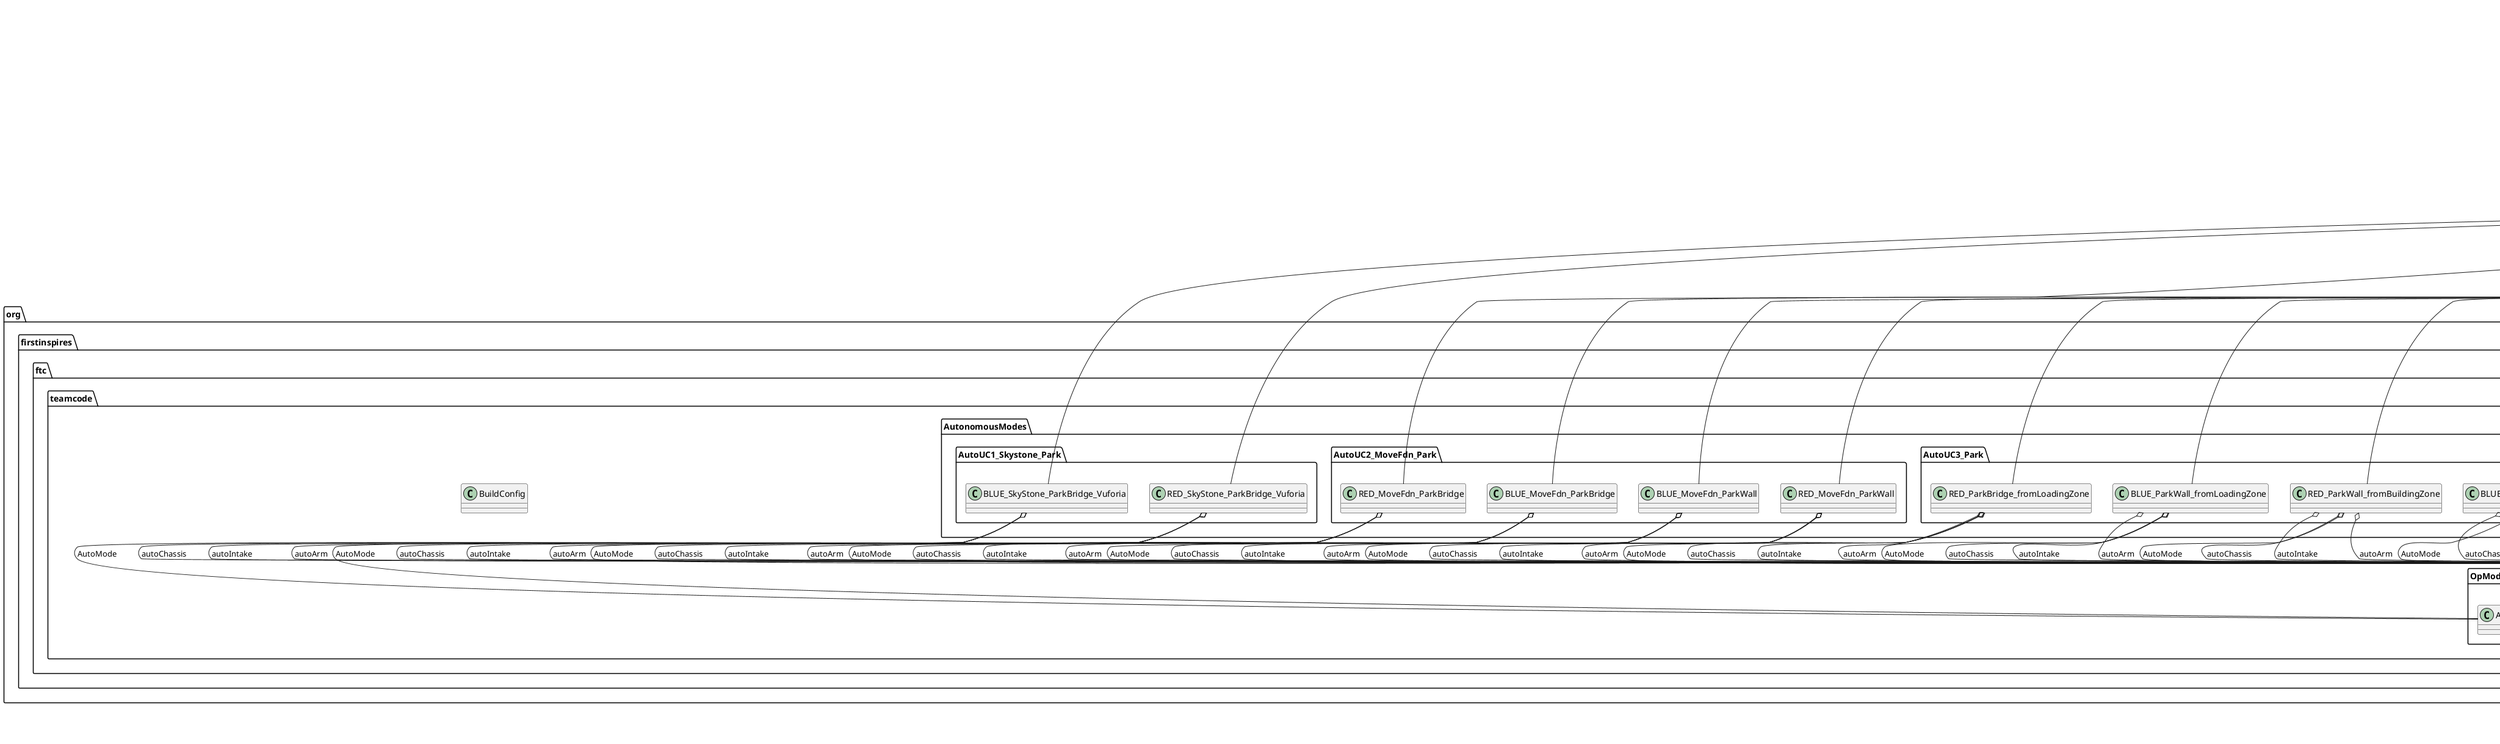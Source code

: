 @startuml

title __TEAMCODE's Class Diagram__\n

  namespace org.firstinspires.ftc.teamcode {
    namespace AutonomousModes.AutoUC1_Skystone_Park {
      class org.firstinspires.ftc.teamcode.AutonomousModes.AutoUC1_Skystone_Park.BLUE_SkyStone_ParkBridge_Vuforia {
      }
    }
  }
  

  namespace org.firstinspires.ftc.teamcode {
    namespace AutonomousModes.AutoUC1_Skystone_Park {
      class org.firstinspires.ftc.teamcode.AutonomousModes.AutoUC1_Skystone_Park.RED_SkyStone_ParkBridge_Vuforia {
      }
    }
  }
  

  namespace org.firstinspires.ftc.teamcode {
    namespace AutonomousModes.AutoUC2_MoveFdn_Park {
      class org.firstinspires.ftc.teamcode.AutonomousModes.AutoUC2_MoveFdn_Park.BLUE_MoveFdn_ParkBridge {
      }
    }
  }
  

  namespace org.firstinspires.ftc.teamcode {
    namespace AutonomousModes.AutoUC2_MoveFdn_Park {
      class org.firstinspires.ftc.teamcode.AutonomousModes.AutoUC2_MoveFdn_Park.BLUE_MoveFdn_ParkWall {
      }
    }
  }
  

  namespace org.firstinspires.ftc.teamcode {
    namespace AutonomousModes.AutoUC2_MoveFdn_Park {
      class org.firstinspires.ftc.teamcode.AutonomousModes.AutoUC2_MoveFdn_Park.RED_MoveFdn_ParkBridge {
      }
    }
  }
  

  namespace org.firstinspires.ftc.teamcode {
    namespace AutonomousModes.AutoUC2_MoveFdn_Park {
      class org.firstinspires.ftc.teamcode.AutonomousModes.AutoUC2_MoveFdn_Park.RED_MoveFdn_ParkWall {
      }
    }
  }
  

  namespace org.firstinspires.ftc.teamcode {
    namespace AutonomousModes.AutoUC3_Park {
      class org.firstinspires.ftc.teamcode.AutonomousModes.AutoUC3_Park.BLUE_ParkBridge_fromBuildingZone {
      }
    }
  }
  

  namespace org.firstinspires.ftc.teamcode {
    namespace AutonomousModes.AutoUC3_Park {
      class org.firstinspires.ftc.teamcode.AutonomousModes.AutoUC3_Park.BLUE_ParkBridge_fromLoadingZone {
      }
    }
  }
  

  namespace org.firstinspires.ftc.teamcode {
    namespace AutonomousModes.AutoUC3_Park {
      class org.firstinspires.ftc.teamcode.AutonomousModes.AutoUC3_Park.BLUE_ParkWall_fromBuildingZone {
      }
    }
  }
  

  namespace org.firstinspires.ftc.teamcode {
    namespace AutonomousModes.AutoUC3_Park {
      class org.firstinspires.ftc.teamcode.AutonomousModes.AutoUC3_Park.BLUE_ParkWall_fromLoadingZone {
      }
    }
  }
  

  namespace org.firstinspires.ftc.teamcode {
    namespace AutonomousModes.AutoUC3_Park {
      class org.firstinspires.ftc.teamcode.AutonomousModes.AutoUC3_Park.RED_ParkBridge_fromBuildingZone {
      }
    }
  }
  

  namespace org.firstinspires.ftc.teamcode {
    namespace AutonomousModes.AutoUC3_Park {
      class org.firstinspires.ftc.teamcode.AutonomousModes.AutoUC3_Park.RED_ParkBridge_fromLoadingZone {
      }
    }
  }
  

  namespace org.firstinspires.ftc.teamcode {
    namespace AutonomousModes.AutoUC3_Park {
      class org.firstinspires.ftc.teamcode.AutonomousModes.AutoUC3_Park.RED_ParkWall_fromBuildingZone {
      }
    }
  }
  

  namespace org.firstinspires.ftc.teamcode {
    namespace AutonomousModes.AutoUC3_Park {
      class org.firstinspires.ftc.teamcode.AutonomousModes.AutoUC3_Park.RED_ParkWall_fromLoadingZone {
      }
    }
  }
  

  namespace org.firstinspires.ftc.teamcode {
    namespace AutonomousModes.AutoUC4_Skystone_MoveFdn_Park {
      class org.firstinspires.ftc.teamcode.AutonomousModes.AutoUC4_Skystone_MoveFdn_Park.BLUE_SkyStone_MoveFdn_ParkBridge_Vuforia {
      }
    }
  }
  

  namespace org.firstinspires.ftc.teamcode {
    namespace AutonomousModes.AutoUC4_Skystone_MoveFdn_Park {
      class org.firstinspires.ftc.teamcode.AutonomousModes.AutoUC4_Skystone_MoveFdn_Park.BLUE_SkyStone_MoveFdn_ParkWall_Vuforia {
      }
    }
  }
  

  namespace org.firstinspires.ftc.teamcode {
    namespace AutonomousModes.AutoUC4_Skystone_MoveFdn_Park {
      class org.firstinspires.ftc.teamcode.AutonomousModes.AutoUC4_Skystone_MoveFdn_Park.RED_SkyStone_MoveFdn_ParkBridge_Vuforia {
      }
    }
  }
  

  namespace org.firstinspires.ftc.teamcode {
    namespace AutonomousModes.AutoUC4_Skystone_MoveFdn_Park {
      class org.firstinspires.ftc.teamcode.AutonomousModes.AutoUC4_Skystone_MoveFdn_Park.RED_SkyStone_MoveFdn_ParkWall_Vuforia {
      }
    }
  }
  

  namespace org.firstinspires.ftc.teamcode {
    class org.firstinspires.ftc.teamcode.BuildConfig {
    }
  }
  

  namespace org.firstinspires.ftc.teamcode {
    namespace OpModes {
      class org.firstinspires.ftc.teamcode.OpModes.AutoUC1_Skystone_Park {
      }
    }
  }
  

  namespace org.firstinspires.ftc.teamcode {
    namespace OpModes {
      class org.firstinspires.ftc.teamcode.OpModes.AutoUC2_MoveFdn_Park {
      }
    }
  }
  

  namespace org.firstinspires.ftc.teamcode {
    namespace OpModes {
      class org.firstinspires.ftc.teamcode.OpModes.AutoUC3_Park {
      }
    }
  }
  

  namespace org.firstinspires.ftc.teamcode {
    namespace OpModes {
      class org.firstinspires.ftc.teamcode.OpModes.AutoUC4_Skystone_MoveFdn_Park {
      }
    }
  }
  

  namespace org.firstinspires.ftc.teamcode {
    namespace OpModes {
      class org.firstinspires.ftc.teamcode.OpModes.HazmatTeleOpMode {
      }
    }
  }
  

  namespace org.firstinspires.ftc.teamcode {
    namespace SubSystems {
      class org.firstinspires.ftc.teamcode.SubSystems.Arm {
      }
    }
  }
  

  namespace org.firstinspires.ftc.teamcode {
    namespace SubSystems {
      class org.firstinspires.ftc.teamcode.SubSystems.Chassis {
      }
    }
  }
  

  namespace org.firstinspires.ftc.teamcode {
    namespace SubSystems {
      class org.firstinspires.ftc.teamcode.SubSystems.HzGamepad1 {
      }
    }
  }
  

  namespace org.firstinspires.ftc.teamcode {
    namespace SubSystems {
      class org.firstinspires.ftc.teamcode.SubSystems.Intake {
      }
    }
  }
  

  namespace org.firstinspires.ftc.teamcode {
    namespace UnitTesting {
      class org.firstinspires.ftc.teamcode.UnitTesting.AutoTestRunDistance {
      }
    }
  }
  

  namespace org.firstinspires.ftc.teamcode {
    namespace UnitTesting {
      class org.firstinspires.ftc.teamcode.UnitTesting.AutoTestTurnAngle {
      }
    }
  }
  

  namespace org.firstinspires.ftc.teamcode {
    namespace UnitTesting {
      class org.firstinspires.ftc.teamcode.UnitTesting.AutonomousTester {
      }
    }
  }
  

  namespace org.firstinspires.ftc.teamcode {
    namespace UnitTesting {
      class org.firstinspires.ftc.teamcode.UnitTesting.ConceptTensorFlowObjectDetection {
      }
    }
  }
  

  namespace org.firstinspires.ftc.teamcode {
    namespace UnitTesting {
      class org.firstinspires.ftc.teamcode.UnitTesting.ConceptVuforiaSkyStoneNavigation {
      }
    }
  }
  

  namespace org.firstinspires.ftc.teamcode {
    namespace UnitTesting {
      class org.firstinspires.ftc.teamcode.UnitTesting.NewArmConfiguration {
      }
    }
  }
  

  namespace org.firstinspires.ftc.teamcode {
    namespace UnitTesting {
      class org.firstinspires.ftc.teamcode.UnitTesting.NewGripTest {
      }
    }
  }
  

  namespace org.firstinspires.ftc.teamcode {
    namespace UnitTesting {
      class org.firstinspires.ftc.teamcode.UnitTesting.SensorCaliberation {
      }
    }
  }
  

  org.firstinspires.ftc.teamcode.AutonomousModes.AutoUC1_Skystone_Park.BLUE_SkyStone_ParkBridge_Vuforia -up-|> com.qualcomm.robotcore.eventloop.opmode.LinearOpMode
  org.firstinspires.ftc.teamcode.AutonomousModes.AutoUC1_Skystone_Park.BLUE_SkyStone_ParkBridge_Vuforia o-- org.firstinspires.ftc.teamcode.OpModes.AutoUC1_Skystone_Park : AutoMode
  org.firstinspires.ftc.teamcode.AutonomousModes.AutoUC1_Skystone_Park.BLUE_SkyStone_ParkBridge_Vuforia o-- org.firstinspires.ftc.teamcode.SubSystems.Arm : autoArm
  org.firstinspires.ftc.teamcode.AutonomousModes.AutoUC1_Skystone_Park.BLUE_SkyStone_ParkBridge_Vuforia o-- org.firstinspires.ftc.teamcode.SubSystems.Chassis : autoChassis
  org.firstinspires.ftc.teamcode.AutonomousModes.AutoUC1_Skystone_Park.BLUE_SkyStone_ParkBridge_Vuforia o-- org.firstinspires.ftc.teamcode.SubSystems.Intake : autoIntake
  org.firstinspires.ftc.teamcode.AutonomousModes.AutoUC1_Skystone_Park.RED_SkyStone_ParkBridge_Vuforia -up-|> com.qualcomm.robotcore.eventloop.opmode.LinearOpMode
  org.firstinspires.ftc.teamcode.AutonomousModes.AutoUC1_Skystone_Park.RED_SkyStone_ParkBridge_Vuforia o-- org.firstinspires.ftc.teamcode.OpModes.AutoUC1_Skystone_Park : AutoMode
  org.firstinspires.ftc.teamcode.AutonomousModes.AutoUC1_Skystone_Park.RED_SkyStone_ParkBridge_Vuforia o-- org.firstinspires.ftc.teamcode.SubSystems.Arm : autoArm
  org.firstinspires.ftc.teamcode.AutonomousModes.AutoUC1_Skystone_Park.RED_SkyStone_ParkBridge_Vuforia o-- org.firstinspires.ftc.teamcode.SubSystems.Chassis : autoChassis
  org.firstinspires.ftc.teamcode.AutonomousModes.AutoUC1_Skystone_Park.RED_SkyStone_ParkBridge_Vuforia o-- org.firstinspires.ftc.teamcode.SubSystems.Intake : autoIntake
  org.firstinspires.ftc.teamcode.AutonomousModes.AutoUC2_MoveFdn_Park.BLUE_MoveFdn_ParkBridge -up-|> com.qualcomm.robotcore.eventloop.opmode.LinearOpMode
  org.firstinspires.ftc.teamcode.AutonomousModes.AutoUC2_MoveFdn_Park.BLUE_MoveFdn_ParkBridge o-- org.firstinspires.ftc.teamcode.OpModes.AutoUC2_MoveFdn_Park : AutoMode
  org.firstinspires.ftc.teamcode.AutonomousModes.AutoUC2_MoveFdn_Park.BLUE_MoveFdn_ParkBridge o-- org.firstinspires.ftc.teamcode.SubSystems.Arm : autoArm
  org.firstinspires.ftc.teamcode.AutonomousModes.AutoUC2_MoveFdn_Park.BLUE_MoveFdn_ParkBridge o-- org.firstinspires.ftc.teamcode.SubSystems.Chassis : autoChassis
  org.firstinspires.ftc.teamcode.AutonomousModes.AutoUC2_MoveFdn_Park.BLUE_MoveFdn_ParkBridge o-- org.firstinspires.ftc.teamcode.SubSystems.Intake : autoIntake
  org.firstinspires.ftc.teamcode.AutonomousModes.AutoUC2_MoveFdn_Park.BLUE_MoveFdn_ParkWall -up-|> com.qualcomm.robotcore.eventloop.opmode.LinearOpMode
  org.firstinspires.ftc.teamcode.AutonomousModes.AutoUC2_MoveFdn_Park.BLUE_MoveFdn_ParkWall o-- org.firstinspires.ftc.teamcode.OpModes.AutoUC2_MoveFdn_Park : AutoMode
  org.firstinspires.ftc.teamcode.AutonomousModes.AutoUC2_MoveFdn_Park.BLUE_MoveFdn_ParkWall o-- org.firstinspires.ftc.teamcode.SubSystems.Arm : autoArm
  org.firstinspires.ftc.teamcode.AutonomousModes.AutoUC2_MoveFdn_Park.BLUE_MoveFdn_ParkWall o-- org.firstinspires.ftc.teamcode.SubSystems.Chassis : autoChassis
  org.firstinspires.ftc.teamcode.AutonomousModes.AutoUC2_MoveFdn_Park.BLUE_MoveFdn_ParkWall o-- org.firstinspires.ftc.teamcode.SubSystems.Intake : autoIntake
  org.firstinspires.ftc.teamcode.AutonomousModes.AutoUC2_MoveFdn_Park.RED_MoveFdn_ParkBridge -up-|> com.qualcomm.robotcore.eventloop.opmode.LinearOpMode
  org.firstinspires.ftc.teamcode.AutonomousModes.AutoUC2_MoveFdn_Park.RED_MoveFdn_ParkBridge o-- org.firstinspires.ftc.teamcode.OpModes.AutoUC2_MoveFdn_Park : AutoMode
  org.firstinspires.ftc.teamcode.AutonomousModes.AutoUC2_MoveFdn_Park.RED_MoveFdn_ParkBridge o-- org.firstinspires.ftc.teamcode.SubSystems.Arm : autoArm
  org.firstinspires.ftc.teamcode.AutonomousModes.AutoUC2_MoveFdn_Park.RED_MoveFdn_ParkBridge o-- org.firstinspires.ftc.teamcode.SubSystems.Chassis : autoChassis
  org.firstinspires.ftc.teamcode.AutonomousModes.AutoUC2_MoveFdn_Park.RED_MoveFdn_ParkBridge o-- org.firstinspires.ftc.teamcode.SubSystems.Intake : autoIntake
  org.firstinspires.ftc.teamcode.AutonomousModes.AutoUC2_MoveFdn_Park.RED_MoveFdn_ParkWall -up-|> com.qualcomm.robotcore.eventloop.opmode.LinearOpMode
  org.firstinspires.ftc.teamcode.AutonomousModes.AutoUC2_MoveFdn_Park.RED_MoveFdn_ParkWall o-- org.firstinspires.ftc.teamcode.OpModes.AutoUC2_MoveFdn_Park : AutoMode
  org.firstinspires.ftc.teamcode.AutonomousModes.AutoUC2_MoveFdn_Park.RED_MoveFdn_ParkWall o-- org.firstinspires.ftc.teamcode.SubSystems.Arm : autoArm
  org.firstinspires.ftc.teamcode.AutonomousModes.AutoUC2_MoveFdn_Park.RED_MoveFdn_ParkWall o-- org.firstinspires.ftc.teamcode.SubSystems.Chassis : autoChassis
  org.firstinspires.ftc.teamcode.AutonomousModes.AutoUC2_MoveFdn_Park.RED_MoveFdn_ParkWall o-- org.firstinspires.ftc.teamcode.SubSystems.Intake : autoIntake
  org.firstinspires.ftc.teamcode.AutonomousModes.AutoUC3_Park.BLUE_ParkBridge_fromBuildingZone -up-|> com.qualcomm.robotcore.eventloop.opmode.LinearOpMode
  org.firstinspires.ftc.teamcode.AutonomousModes.AutoUC3_Park.BLUE_ParkBridge_fromBuildingZone o-- org.firstinspires.ftc.teamcode.OpModes.AutoUC3_Park : AutoMode
  org.firstinspires.ftc.teamcode.AutonomousModes.AutoUC3_Park.BLUE_ParkBridge_fromBuildingZone o-- org.firstinspires.ftc.teamcode.SubSystems.Arm : autoArm
  org.firstinspires.ftc.teamcode.AutonomousModes.AutoUC3_Park.BLUE_ParkBridge_fromBuildingZone o-- org.firstinspires.ftc.teamcode.SubSystems.Chassis : autoChassis
  org.firstinspires.ftc.teamcode.AutonomousModes.AutoUC3_Park.BLUE_ParkBridge_fromBuildingZone o-- org.firstinspires.ftc.teamcode.SubSystems.Intake : autoIntake
  org.firstinspires.ftc.teamcode.AutonomousModes.AutoUC3_Park.BLUE_ParkBridge_fromLoadingZone -up-|> com.qualcomm.robotcore.eventloop.opmode.LinearOpMode
  org.firstinspires.ftc.teamcode.AutonomousModes.AutoUC3_Park.BLUE_ParkBridge_fromLoadingZone o-- org.firstinspires.ftc.teamcode.OpModes.AutoUC3_Park : AutoMode
  org.firstinspires.ftc.teamcode.AutonomousModes.AutoUC3_Park.BLUE_ParkBridge_fromLoadingZone o-- org.firstinspires.ftc.teamcode.SubSystems.Arm : autoArm
  org.firstinspires.ftc.teamcode.AutonomousModes.AutoUC3_Park.BLUE_ParkBridge_fromLoadingZone o-- org.firstinspires.ftc.teamcode.SubSystems.Chassis : autoChassis
  org.firstinspires.ftc.teamcode.AutonomousModes.AutoUC3_Park.BLUE_ParkBridge_fromLoadingZone o-- org.firstinspires.ftc.teamcode.SubSystems.Intake : autoIntake
  org.firstinspires.ftc.teamcode.AutonomousModes.AutoUC3_Park.BLUE_ParkWall_fromBuildingZone -up-|> com.qualcomm.robotcore.eventloop.opmode.LinearOpMode
  org.firstinspires.ftc.teamcode.AutonomousModes.AutoUC3_Park.BLUE_ParkWall_fromBuildingZone o-- org.firstinspires.ftc.teamcode.OpModes.AutoUC3_Park : AutoMode
  org.firstinspires.ftc.teamcode.AutonomousModes.AutoUC3_Park.BLUE_ParkWall_fromBuildingZone o-- org.firstinspires.ftc.teamcode.SubSystems.Arm : autoArm
  org.firstinspires.ftc.teamcode.AutonomousModes.AutoUC3_Park.BLUE_ParkWall_fromBuildingZone o-- org.firstinspires.ftc.teamcode.SubSystems.Chassis : autoChassis
  org.firstinspires.ftc.teamcode.AutonomousModes.AutoUC3_Park.BLUE_ParkWall_fromBuildingZone o-- org.firstinspires.ftc.teamcode.SubSystems.Intake : autoIntake
  org.firstinspires.ftc.teamcode.AutonomousModes.AutoUC3_Park.BLUE_ParkWall_fromLoadingZone -up-|> com.qualcomm.robotcore.eventloop.opmode.LinearOpMode
  org.firstinspires.ftc.teamcode.AutonomousModes.AutoUC3_Park.BLUE_ParkWall_fromLoadingZone o-- org.firstinspires.ftc.teamcode.OpModes.AutoUC3_Park : AutoMode
  org.firstinspires.ftc.teamcode.AutonomousModes.AutoUC3_Park.BLUE_ParkWall_fromLoadingZone o-- org.firstinspires.ftc.teamcode.SubSystems.Arm : autoArm
  org.firstinspires.ftc.teamcode.AutonomousModes.AutoUC3_Park.BLUE_ParkWall_fromLoadingZone o-- org.firstinspires.ftc.teamcode.SubSystems.Chassis : autoChassis
  org.firstinspires.ftc.teamcode.AutonomousModes.AutoUC3_Park.BLUE_ParkWall_fromLoadingZone o-- org.firstinspires.ftc.teamcode.SubSystems.Intake : autoIntake
  org.firstinspires.ftc.teamcode.AutonomousModes.AutoUC3_Park.RED_ParkBridge_fromBuildingZone -up-|> com.qualcomm.robotcore.eventloop.opmode.LinearOpMode
  org.firstinspires.ftc.teamcode.AutonomousModes.AutoUC3_Park.RED_ParkBridge_fromBuildingZone o-- org.firstinspires.ftc.teamcode.OpModes.AutoUC3_Park : AutoMode
  org.firstinspires.ftc.teamcode.AutonomousModes.AutoUC3_Park.RED_ParkBridge_fromBuildingZone o-- org.firstinspires.ftc.teamcode.SubSystems.Arm : autoArm
  org.firstinspires.ftc.teamcode.AutonomousModes.AutoUC3_Park.RED_ParkBridge_fromBuildingZone o-- org.firstinspires.ftc.teamcode.SubSystems.Chassis : autoChassis
  org.firstinspires.ftc.teamcode.AutonomousModes.AutoUC3_Park.RED_ParkBridge_fromBuildingZone o-- org.firstinspires.ftc.teamcode.SubSystems.Intake : autoIntake
  org.firstinspires.ftc.teamcode.AutonomousModes.AutoUC3_Park.RED_ParkBridge_fromLoadingZone -up-|> com.qualcomm.robotcore.eventloop.opmode.LinearOpMode
  org.firstinspires.ftc.teamcode.AutonomousModes.AutoUC3_Park.RED_ParkBridge_fromLoadingZone o-- org.firstinspires.ftc.teamcode.OpModes.AutoUC3_Park : AutoMode
  org.firstinspires.ftc.teamcode.AutonomousModes.AutoUC3_Park.RED_ParkBridge_fromLoadingZone o-- org.firstinspires.ftc.teamcode.SubSystems.Arm : autoArm
  org.firstinspires.ftc.teamcode.AutonomousModes.AutoUC3_Park.RED_ParkBridge_fromLoadingZone o-- org.firstinspires.ftc.teamcode.SubSystems.Chassis : autoChassis
  org.firstinspires.ftc.teamcode.AutonomousModes.AutoUC3_Park.RED_ParkBridge_fromLoadingZone o-- org.firstinspires.ftc.teamcode.SubSystems.Intake : autoIntake
  org.firstinspires.ftc.teamcode.AutonomousModes.AutoUC3_Park.RED_ParkWall_fromBuildingZone -up-|> com.qualcomm.robotcore.eventloop.opmode.LinearOpMode
  org.firstinspires.ftc.teamcode.AutonomousModes.AutoUC3_Park.RED_ParkWall_fromBuildingZone o-- org.firstinspires.ftc.teamcode.OpModes.AutoUC3_Park : AutoMode
  org.firstinspires.ftc.teamcode.AutonomousModes.AutoUC3_Park.RED_ParkWall_fromBuildingZone o-- org.firstinspires.ftc.teamcode.SubSystems.Arm : autoArm
  org.firstinspires.ftc.teamcode.AutonomousModes.AutoUC3_Park.RED_ParkWall_fromBuildingZone o-- org.firstinspires.ftc.teamcode.SubSystems.Chassis : autoChassis
  org.firstinspires.ftc.teamcode.AutonomousModes.AutoUC3_Park.RED_ParkWall_fromBuildingZone o-- org.firstinspires.ftc.teamcode.SubSystems.Intake : autoIntake
  org.firstinspires.ftc.teamcode.AutonomousModes.AutoUC3_Park.RED_ParkWall_fromLoadingZone -up-|> com.qualcomm.robotcore.eventloop.opmode.LinearOpMode
  org.firstinspires.ftc.teamcode.AutonomousModes.AutoUC3_Park.RED_ParkWall_fromLoadingZone o-- org.firstinspires.ftc.teamcode.OpModes.AutoUC3_Park : AutoMode
  org.firstinspires.ftc.teamcode.AutonomousModes.AutoUC3_Park.RED_ParkWall_fromLoadingZone o-- org.firstinspires.ftc.teamcode.SubSystems.Arm : autoArm
  org.firstinspires.ftc.teamcode.AutonomousModes.AutoUC3_Park.RED_ParkWall_fromLoadingZone o-- org.firstinspires.ftc.teamcode.SubSystems.Chassis : autoChassis
  org.firstinspires.ftc.teamcode.AutonomousModes.AutoUC3_Park.RED_ParkWall_fromLoadingZone o-- org.firstinspires.ftc.teamcode.SubSystems.Intake : autoIntake
  org.firstinspires.ftc.teamcode.AutonomousModes.AutoUC4_Skystone_MoveFdn_Park.BLUE_SkyStone_MoveFdn_ParkBridge_Vuforia -up-|> com.qualcomm.robotcore.eventloop.opmode.LinearOpMode
  org.firstinspires.ftc.teamcode.AutonomousModes.AutoUC4_Skystone_MoveFdn_Park.BLUE_SkyStone_MoveFdn_ParkBridge_Vuforia o-- org.firstinspires.ftc.teamcode.OpModes.AutoUC4_Skystone_MoveFdn_Park : AutoMode
  org.firstinspires.ftc.teamcode.AutonomousModes.AutoUC4_Skystone_MoveFdn_Park.BLUE_SkyStone_MoveFdn_ParkBridge_Vuforia o-- org.firstinspires.ftc.teamcode.SubSystems.Arm : autoArm
  org.firstinspires.ftc.teamcode.AutonomousModes.AutoUC4_Skystone_MoveFdn_Park.BLUE_SkyStone_MoveFdn_ParkBridge_Vuforia o-- org.firstinspires.ftc.teamcode.SubSystems.Chassis : autoChassis
  org.firstinspires.ftc.teamcode.AutonomousModes.AutoUC4_Skystone_MoveFdn_Park.BLUE_SkyStone_MoveFdn_ParkBridge_Vuforia o-- org.firstinspires.ftc.teamcode.SubSystems.Intake : autoIntake
  org.firstinspires.ftc.teamcode.AutonomousModes.AutoUC4_Skystone_MoveFdn_Park.BLUE_SkyStone_MoveFdn_ParkWall_Vuforia -up-|> com.qualcomm.robotcore.eventloop.opmode.LinearOpMode
  org.firstinspires.ftc.teamcode.AutonomousModes.AutoUC4_Skystone_MoveFdn_Park.BLUE_SkyStone_MoveFdn_ParkWall_Vuforia o-- org.firstinspires.ftc.teamcode.OpModes.AutoUC4_Skystone_MoveFdn_Park : AutoMode
  org.firstinspires.ftc.teamcode.AutonomousModes.AutoUC4_Skystone_MoveFdn_Park.BLUE_SkyStone_MoveFdn_ParkWall_Vuforia o-- org.firstinspires.ftc.teamcode.SubSystems.Arm : autoArm
  org.firstinspires.ftc.teamcode.AutonomousModes.AutoUC4_Skystone_MoveFdn_Park.BLUE_SkyStone_MoveFdn_ParkWall_Vuforia o-- org.firstinspires.ftc.teamcode.SubSystems.Chassis : autoChassis
  org.firstinspires.ftc.teamcode.AutonomousModes.AutoUC4_Skystone_MoveFdn_Park.BLUE_SkyStone_MoveFdn_ParkWall_Vuforia o-- org.firstinspires.ftc.teamcode.SubSystems.Intake : autoIntake
  org.firstinspires.ftc.teamcode.AutonomousModes.AutoUC4_Skystone_MoveFdn_Park.RED_SkyStone_MoveFdn_ParkBridge_Vuforia -up-|> com.qualcomm.robotcore.eventloop.opmode.LinearOpMode
  org.firstinspires.ftc.teamcode.AutonomousModes.AutoUC4_Skystone_MoveFdn_Park.RED_SkyStone_MoveFdn_ParkBridge_Vuforia o-- org.firstinspires.ftc.teamcode.OpModes.AutoUC4_Skystone_MoveFdn_Park : AutoMode
  org.firstinspires.ftc.teamcode.AutonomousModes.AutoUC4_Skystone_MoveFdn_Park.RED_SkyStone_MoveFdn_ParkBridge_Vuforia o-- org.firstinspires.ftc.teamcode.SubSystems.Arm : autoArm
  org.firstinspires.ftc.teamcode.AutonomousModes.AutoUC4_Skystone_MoveFdn_Park.RED_SkyStone_MoveFdn_ParkBridge_Vuforia o-- org.firstinspires.ftc.teamcode.SubSystems.Chassis : autoChassis
  org.firstinspires.ftc.teamcode.AutonomousModes.AutoUC4_Skystone_MoveFdn_Park.RED_SkyStone_MoveFdn_ParkBridge_Vuforia o-- org.firstinspires.ftc.teamcode.SubSystems.Intake : autoIntake
  org.firstinspires.ftc.teamcode.AutonomousModes.AutoUC4_Skystone_MoveFdn_Park.RED_SkyStone_MoveFdn_ParkWall_Vuforia -up-|> com.qualcomm.robotcore.eventloop.opmode.LinearOpMode
  org.firstinspires.ftc.teamcode.AutonomousModes.AutoUC4_Skystone_MoveFdn_Park.RED_SkyStone_MoveFdn_ParkWall_Vuforia o-- org.firstinspires.ftc.teamcode.OpModes.AutoUC4_Skystone_MoveFdn_Park : AutoMode
  org.firstinspires.ftc.teamcode.AutonomousModes.AutoUC4_Skystone_MoveFdn_Park.RED_SkyStone_MoveFdn_ParkWall_Vuforia o-- org.firstinspires.ftc.teamcode.SubSystems.Arm : autoArm
  org.firstinspires.ftc.teamcode.AutonomousModes.AutoUC4_Skystone_MoveFdn_Park.RED_SkyStone_MoveFdn_ParkWall_Vuforia o-- org.firstinspires.ftc.teamcode.SubSystems.Chassis : autoChassis
  org.firstinspires.ftc.teamcode.AutonomousModes.AutoUC4_Skystone_MoveFdn_Park.RED_SkyStone_MoveFdn_ParkWall_Vuforia o-- org.firstinspires.ftc.teamcode.SubSystems.Intake : autoIntake
  org.firstinspires.ftc.teamcode.OpModes.HazmatTeleOpMode -up-|> com.qualcomm.robotcore.eventloop.opmode.LinearOpMode
  org.firstinspires.ftc.teamcode.OpModes.HazmatTeleOpMode o-- org.firstinspires.ftc.teamcode.SubSystems.Arm : hzArm
  org.firstinspires.ftc.teamcode.OpModes.HazmatTeleOpMode o-- org.firstinspires.ftc.teamcode.SubSystems.Chassis : hzChassis
  org.firstinspires.ftc.teamcode.OpModes.HazmatTeleOpMode o-- org.firstinspires.ftc.teamcode.SubSystems.HzGamepad1 : hzGamepad1
  org.firstinspires.ftc.teamcode.OpModes.HazmatTeleOpMode o-- org.firstinspires.ftc.teamcode.SubSystems.Intake : hzIntake
  org.firstinspires.ftc.teamcode.UnitTesting.AutoTestRunDistance -up-|> com.qualcomm.robotcore.eventloop.opmode.LinearOpMode
  org.firstinspires.ftc.teamcode.UnitTesting.AutoTestRunDistance o-- org.firstinspires.ftc.teamcode.SubSystems.Arm : autoArm
  org.firstinspires.ftc.teamcode.UnitTesting.AutoTestRunDistance o-- org.firstinspires.ftc.teamcode.SubSystems.Chassis : autoChassis
  org.firstinspires.ftc.teamcode.UnitTesting.AutoTestRunDistance o-- org.firstinspires.ftc.teamcode.SubSystems.Intake : autoIntake
  org.firstinspires.ftc.teamcode.UnitTesting.AutoTestRunDistance o-- org.firstinspires.ftc.teamcode.SubSystems.HzGamepad1 : hzGamepad1
  org.firstinspires.ftc.teamcode.UnitTesting.AutoTestTurnAngle -up-|> com.qualcomm.robotcore.eventloop.opmode.LinearOpMode
  org.firstinspires.ftc.teamcode.UnitTesting.AutoTestTurnAngle o-- org.firstinspires.ftc.teamcode.SubSystems.Arm : hzArm
  org.firstinspires.ftc.teamcode.UnitTesting.AutoTestTurnAngle o-- org.firstinspires.ftc.teamcode.SubSystems.Chassis : hzChassis
  org.firstinspires.ftc.teamcode.UnitTesting.AutoTestTurnAngle o-- org.firstinspires.ftc.teamcode.SubSystems.HzGamepad1 : hzGamepad1
  org.firstinspires.ftc.teamcode.UnitTesting.AutoTestTurnAngle o-- org.firstinspires.ftc.teamcode.SubSystems.Intake : hzIntake
  org.firstinspires.ftc.teamcode.UnitTesting.AutonomousTester -up-|> com.qualcomm.robotcore.eventloop.opmode.LinearOpMode
  org.firstinspires.ftc.teamcode.UnitTesting.AutonomousTester o-- org.firstinspires.ftc.teamcode.SubSystems.Arm : autoArm
  org.firstinspires.ftc.teamcode.UnitTesting.AutonomousTester o-- org.firstinspires.ftc.teamcode.SubSystems.Chassis : autoChassis
  org.firstinspires.ftc.teamcode.UnitTesting.AutonomousTester o-- org.firstinspires.ftc.teamcode.SubSystems.Intake : autoIntake
  org.firstinspires.ftc.teamcode.UnitTesting.ConceptTensorFlowObjectDetection -up-|> com.qualcomm.robotcore.eventloop.opmode.LinearOpMode
  org.firstinspires.ftc.teamcode.UnitTesting.ConceptVuforiaSkyStoneNavigation -up-|> com.qualcomm.robotcore.eventloop.opmode.LinearOpMode
  org.firstinspires.ftc.teamcode.UnitTesting.NewArmConfiguration -up-|> com.qualcomm.robotcore.eventloop.opmode.LinearOpMode
  org.firstinspires.ftc.teamcode.UnitTesting.NewArmConfiguration o-- org.firstinspires.ftc.teamcode.SubSystems.Arm : hzArm
  org.firstinspires.ftc.teamcode.UnitTesting.NewArmConfiguration o-- org.firstinspires.ftc.teamcode.SubSystems.Chassis : hzChassis
  org.firstinspires.ftc.teamcode.UnitTesting.NewArmConfiguration o-- org.firstinspires.ftc.teamcode.SubSystems.HzGamepad1 : hzGamepad1
  org.firstinspires.ftc.teamcode.UnitTesting.NewArmConfiguration o-- org.firstinspires.ftc.teamcode.SubSystems.Intake : hzIntake
  org.firstinspires.ftc.teamcode.UnitTesting.NewGripTest -up-|> com.qualcomm.robotcore.eventloop.opmode.LinearOpMode
  org.firstinspires.ftc.teamcode.UnitTesting.NewGripTest o-- org.firstinspires.ftc.teamcode.SubSystems.Arm : hzArm
  org.firstinspires.ftc.teamcode.UnitTesting.NewGripTest o-- org.firstinspires.ftc.teamcode.SubSystems.Chassis : hzChassis
  org.firstinspires.ftc.teamcode.UnitTesting.NewGripTest o-- org.firstinspires.ftc.teamcode.SubSystems.HzGamepad1 : hzGamepad1
  org.firstinspires.ftc.teamcode.UnitTesting.NewGripTest o-- org.firstinspires.ftc.teamcode.SubSystems.Intake : hzIntake
  org.firstinspires.ftc.teamcode.UnitTesting.SensorCaliberation -up-|> com.qualcomm.robotcore.eventloop.opmode.LinearOpMode
  org.firstinspires.ftc.teamcode.UnitTesting.SensorCaliberation o-- org.firstinspires.ftc.teamcode.SubSystems.Arm : hzArm
  org.firstinspires.ftc.teamcode.UnitTesting.SensorCaliberation o-- org.firstinspires.ftc.teamcode.SubSystems.Chassis : hzChassis
  org.firstinspires.ftc.teamcode.UnitTesting.SensorCaliberation o-- org.firstinspires.ftc.teamcode.SubSystems.HzGamepad1 : hzGamepad1
  org.firstinspires.ftc.teamcode.UnitTesting.SensorCaliberation o-- org.firstinspires.ftc.teamcode.SubSystems.Intake : hzIntake


right footer


PlantUML diagram generated by SketchIt! (https://bitbucket.org/pmesmeur/sketch.it)
For more information about this tool, please contact philippe.mesmeur@gmail.com
endfooter

@enduml
